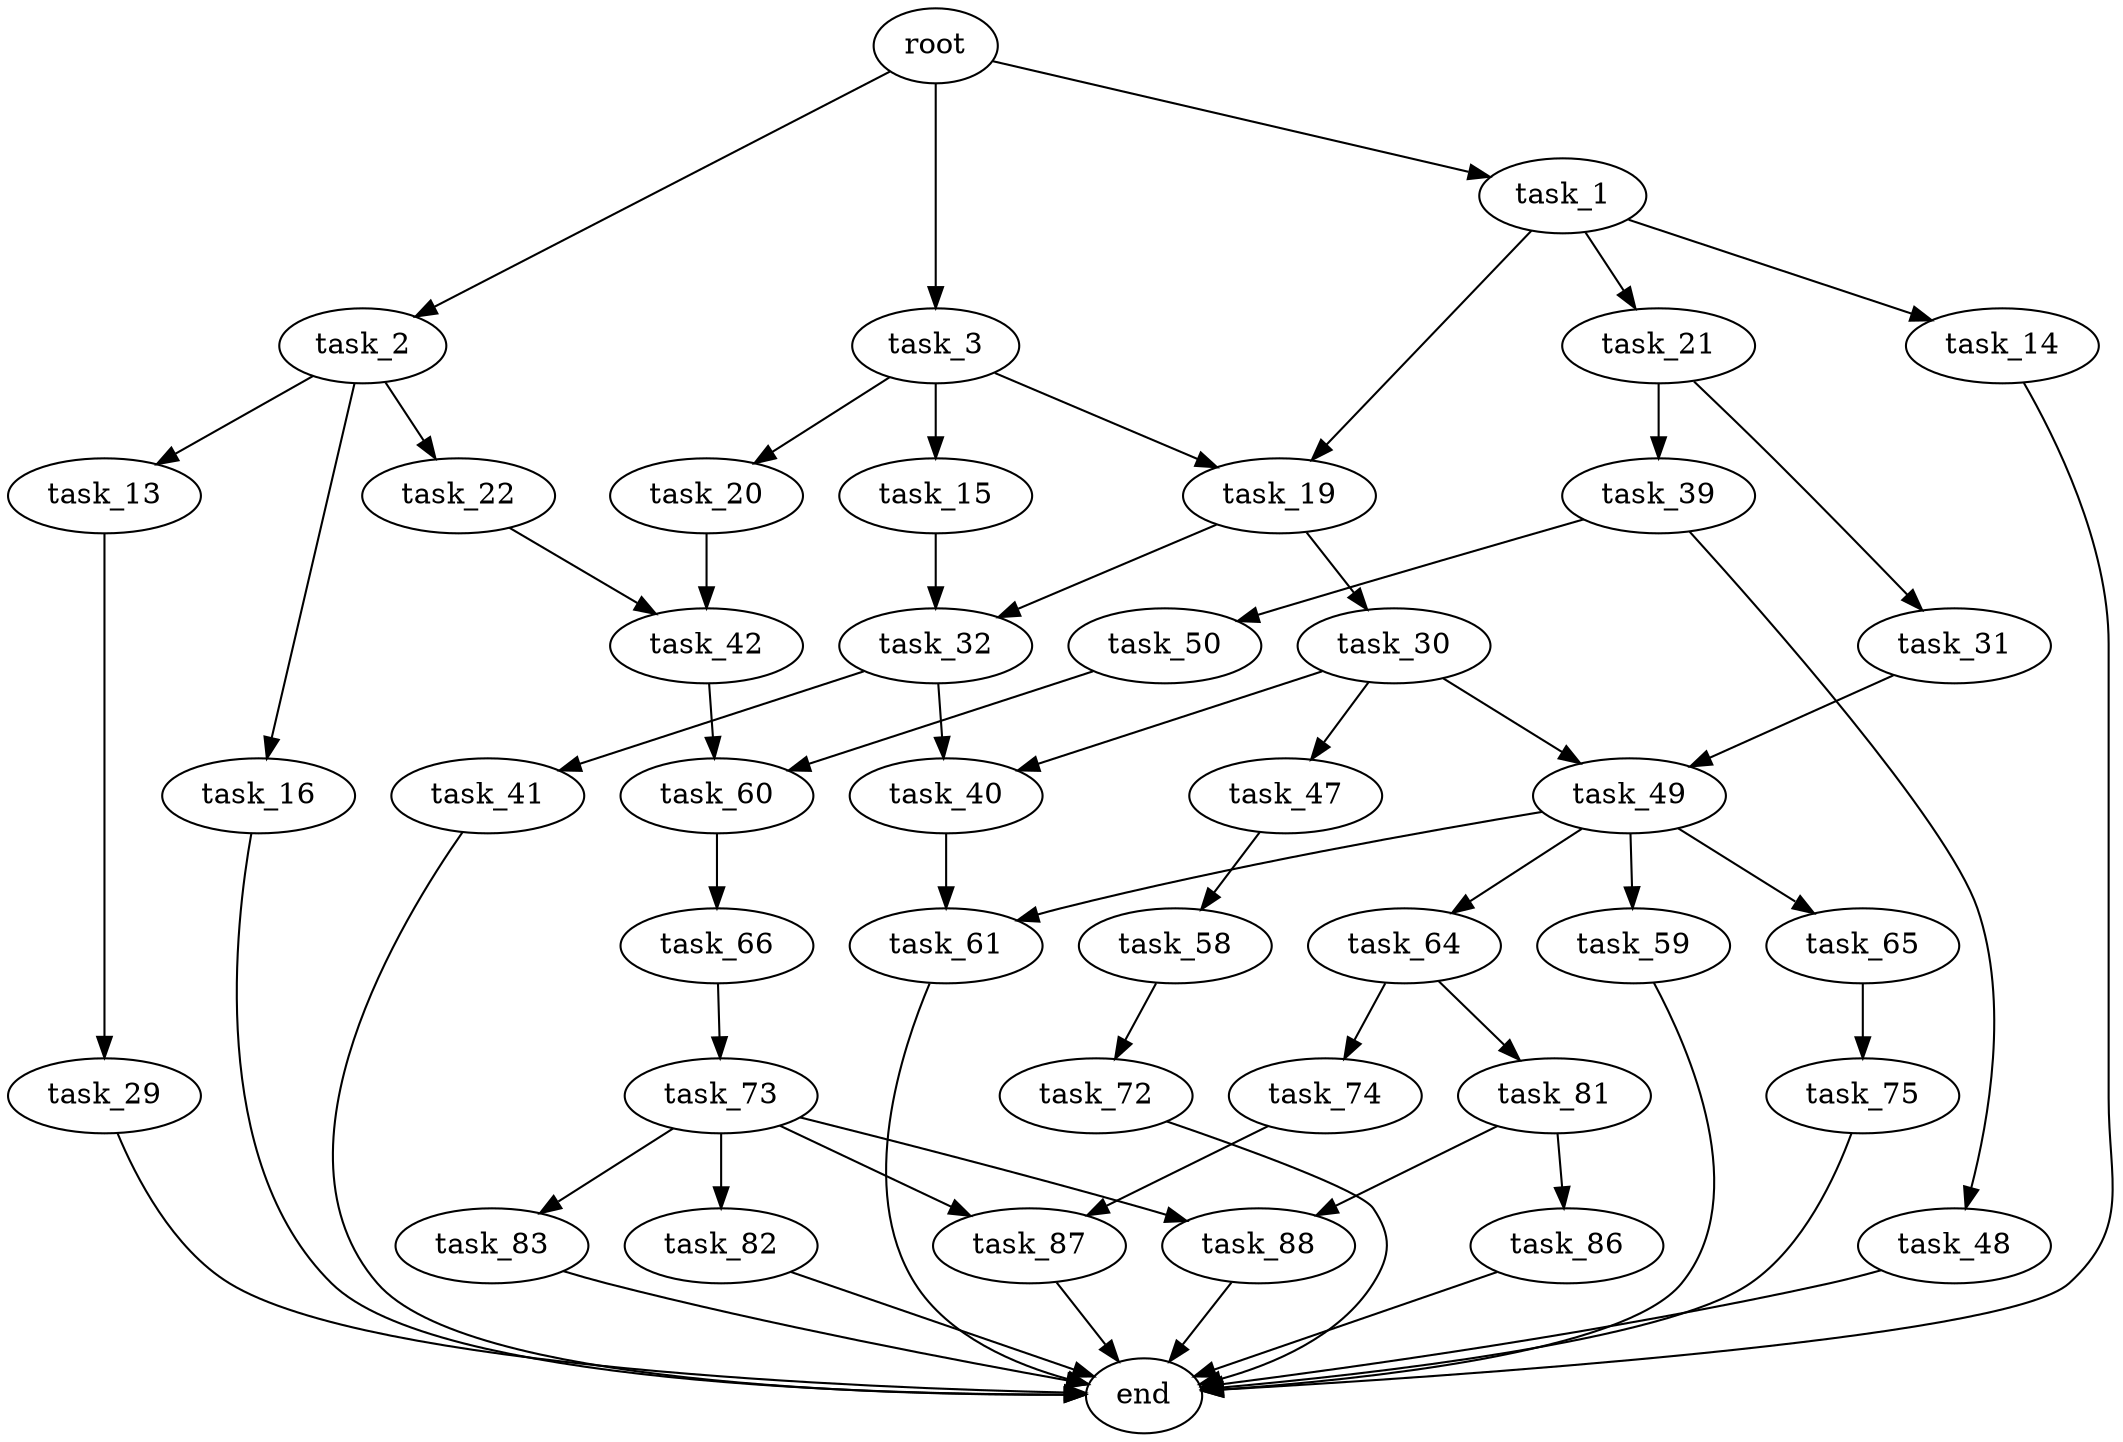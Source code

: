 digraph G {
  root [size="0.000000"];
  task_1 [size="739718438314.000000"];
  task_2 [size="179921302762.000000"];
  task_3 [size="231928233984.000000"];
  task_13 [size="6986588208.000000"];
  task_14 [size="273952331.000000"];
  task_15 [size="20095248551.000000"];
  task_16 [size="368293445632.000000"];
  task_19 [size="195388637214.000000"];
  task_20 [size="39882914836.000000"];
  task_21 [size="11266914471.000000"];
  task_22 [size="17397727009.000000"];
  task_29 [size="4209281692.000000"];
  task_30 [size="9209727200.000000"];
  task_31 [size="216879135346.000000"];
  task_32 [size="5114096563.000000"];
  task_39 [size="670463004877.000000"];
  task_40 [size="451061737809.000000"];
  task_41 [size="11631780593.000000"];
  task_42 [size="29627162129.000000"];
  task_47 [size="28991029248.000000"];
  task_48 [size="368293445632.000000"];
  task_49 [size="294688871708.000000"];
  task_50 [size="3297152454.000000"];
  task_58 [size="110430213677.000000"];
  task_59 [size="45228455645.000000"];
  task_60 [size="28991029248.000000"];
  task_61 [size="28991029248.000000"];
  task_64 [size="13429492900.000000"];
  task_65 [size="1299985843.000000"];
  task_66 [size="207897693490.000000"];
  task_72 [size="81358433295.000000"];
  task_73 [size="63743447972.000000"];
  task_74 [size="4649695375.000000"];
  task_75 [size="421265040505.000000"];
  task_81 [size="368293445632.000000"];
  task_82 [size="368293445632.000000"];
  task_83 [size="6276637477.000000"];
  task_86 [size="452531053673.000000"];
  task_87 [size="231928233984.000000"];
  task_88 [size="2654253590.000000"];
  end [size="0.000000"];

  root -> task_1 [size="1.000000"];
  root -> task_2 [size="1.000000"];
  root -> task_3 [size="1.000000"];
  task_1 -> task_14 [size="536870912.000000"];
  task_1 -> task_19 [size="536870912.000000"];
  task_1 -> task_21 [size="536870912.000000"];
  task_2 -> task_13 [size="209715200.000000"];
  task_2 -> task_16 [size="209715200.000000"];
  task_2 -> task_22 [size="209715200.000000"];
  task_3 -> task_15 [size="301989888.000000"];
  task_3 -> task_19 [size="301989888.000000"];
  task_3 -> task_20 [size="301989888.000000"];
  task_13 -> task_29 [size="134217728.000000"];
  task_14 -> end [size="1.000000"];
  task_15 -> task_32 [size="838860800.000000"];
  task_16 -> end [size="1.000000"];
  task_19 -> task_30 [size="301989888.000000"];
  task_19 -> task_32 [size="301989888.000000"];
  task_20 -> task_42 [size="33554432.000000"];
  task_21 -> task_31 [size="679477248.000000"];
  task_21 -> task_39 [size="679477248.000000"];
  task_22 -> task_42 [size="301989888.000000"];
  task_29 -> end [size="1.000000"];
  task_30 -> task_40 [size="209715200.000000"];
  task_30 -> task_47 [size="209715200.000000"];
  task_30 -> task_49 [size="209715200.000000"];
  task_31 -> task_49 [size="536870912.000000"];
  task_32 -> task_40 [size="134217728.000000"];
  task_32 -> task_41 [size="134217728.000000"];
  task_39 -> task_48 [size="536870912.000000"];
  task_39 -> task_50 [size="536870912.000000"];
  task_40 -> task_61 [size="411041792.000000"];
  task_41 -> end [size="1.000000"];
  task_42 -> task_60 [size="33554432.000000"];
  task_47 -> task_58 [size="75497472.000000"];
  task_48 -> end [size="1.000000"];
  task_49 -> task_59 [size="536870912.000000"];
  task_49 -> task_61 [size="536870912.000000"];
  task_49 -> task_64 [size="536870912.000000"];
  task_49 -> task_65 [size="536870912.000000"];
  task_50 -> task_60 [size="209715200.000000"];
  task_58 -> task_72 [size="75497472.000000"];
  task_59 -> end [size="1.000000"];
  task_60 -> task_66 [size="75497472.000000"];
  task_61 -> end [size="1.000000"];
  task_64 -> task_74 [size="33554432.000000"];
  task_64 -> task_81 [size="33554432.000000"];
  task_65 -> task_75 [size="33554432.000000"];
  task_66 -> task_73 [size="536870912.000000"];
  task_72 -> end [size="1.000000"];
  task_73 -> task_82 [size="134217728.000000"];
  task_73 -> task_83 [size="134217728.000000"];
  task_73 -> task_87 [size="134217728.000000"];
  task_73 -> task_88 [size="134217728.000000"];
  task_74 -> task_87 [size="411041792.000000"];
  task_75 -> end [size="1.000000"];
  task_81 -> task_86 [size="411041792.000000"];
  task_81 -> task_88 [size="411041792.000000"];
  task_82 -> end [size="1.000000"];
  task_83 -> end [size="1.000000"];
  task_86 -> end [size="1.000000"];
  task_87 -> end [size="1.000000"];
  task_88 -> end [size="1.000000"];
}
